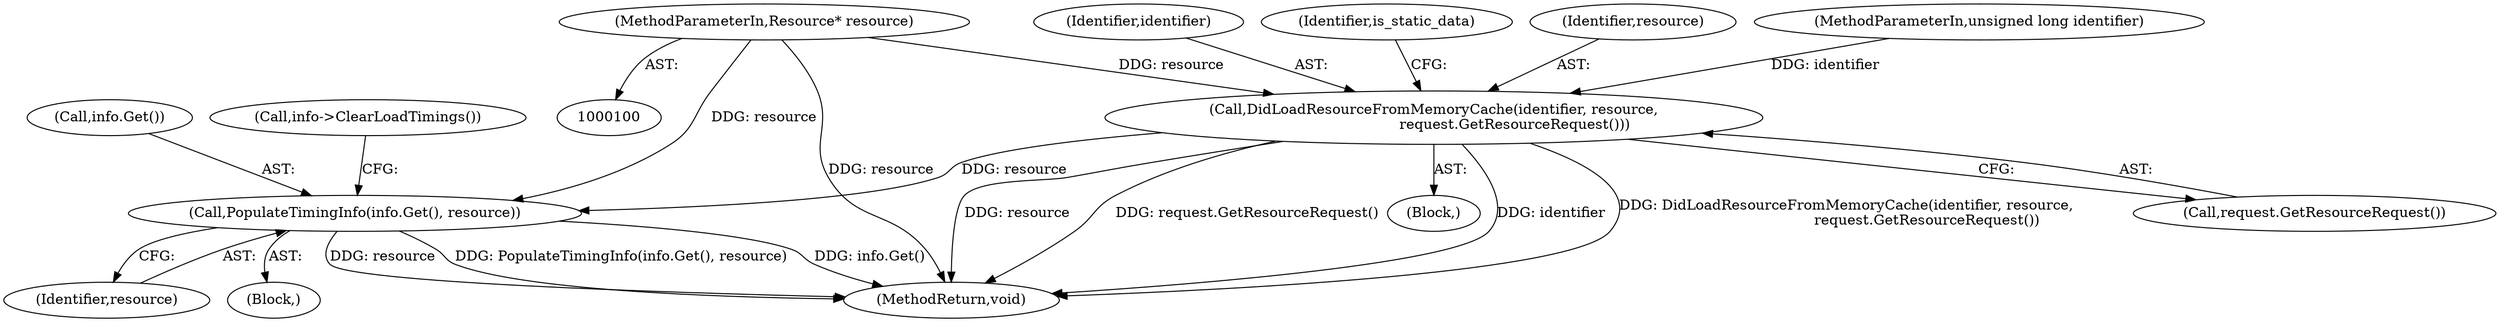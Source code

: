 digraph "0_Chrome_4fdb2b3ebb31e39852fb1bc20fcdf3b5e4de382e_3@pointer" {
"1000102" [label="(MethodParameterIn,Resource* resource)"];
"1000120" [label="(Call,DidLoadResourceFromMemoryCache(identifier, resource,\n                                    request.GetResourceRequest()))"];
"1000152" [label="(Call,PopulateTimingInfo(info.Get(), resource))"];
"1000154" [label="(Identifier,resource)"];
"1000121" [label="(Identifier,identifier)"];
"1000153" [label="(Call,info.Get())"];
"1000155" [label="(Call,info->ClearLoadTimings())"];
"1000174" [label="(MethodReturn,void)"];
"1000152" [label="(Call,PopulateTimingInfo(info.Get(), resource))"];
"1000125" [label="(Identifier,is_static_data)"];
"1000120" [label="(Call,DidLoadResourceFromMemoryCache(identifier, resource,\n                                    request.GetResourceRequest()))"];
"1000122" [label="(Identifier,resource)"];
"1000102" [label="(MethodParameterIn,Resource* resource)"];
"1000119" [label="(Block,)"];
"1000123" [label="(Call,request.GetResourceRequest())"];
"1000101" [label="(MethodParameterIn,unsigned long identifier)"];
"1000138" [label="(Block,)"];
"1000102" -> "1000100"  [label="AST: "];
"1000102" -> "1000174"  [label="DDG: resource"];
"1000102" -> "1000120"  [label="DDG: resource"];
"1000102" -> "1000152"  [label="DDG: resource"];
"1000120" -> "1000119"  [label="AST: "];
"1000120" -> "1000123"  [label="CFG: "];
"1000121" -> "1000120"  [label="AST: "];
"1000122" -> "1000120"  [label="AST: "];
"1000123" -> "1000120"  [label="AST: "];
"1000125" -> "1000120"  [label="CFG: "];
"1000120" -> "1000174"  [label="DDG: request.GetResourceRequest()"];
"1000120" -> "1000174"  [label="DDG: identifier"];
"1000120" -> "1000174"  [label="DDG: DidLoadResourceFromMemoryCache(identifier, resource,\n                                    request.GetResourceRequest())"];
"1000120" -> "1000174"  [label="DDG: resource"];
"1000101" -> "1000120"  [label="DDG: identifier"];
"1000120" -> "1000152"  [label="DDG: resource"];
"1000152" -> "1000138"  [label="AST: "];
"1000152" -> "1000154"  [label="CFG: "];
"1000153" -> "1000152"  [label="AST: "];
"1000154" -> "1000152"  [label="AST: "];
"1000155" -> "1000152"  [label="CFG: "];
"1000152" -> "1000174"  [label="DDG: info.Get()"];
"1000152" -> "1000174"  [label="DDG: resource"];
"1000152" -> "1000174"  [label="DDG: PopulateTimingInfo(info.Get(), resource)"];
}
